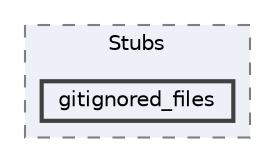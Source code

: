 digraph "app/Services/DataStubs/Stubs/gitignored_files"
{
 // LATEX_PDF_SIZE
  bgcolor="transparent";
  edge [fontname=Helvetica,fontsize=10,labelfontname=Helvetica,labelfontsize=10];
  node [fontname=Helvetica,fontsize=10,shape=box,height=0.2,width=0.4];
  compound=true
  subgraph clusterdir_60532aa41268e8b99072a079e263f07c {
    graph [ bgcolor="#edf0f7", pencolor="grey50", label="Stubs", fontname=Helvetica,fontsize=10 style="filled,dashed", URL="dir_60532aa41268e8b99072a079e263f07c.html",tooltip=""]
  dir_e19c1f5eaf71ad370aa3e46d9da4974f [label="gitignored_files", fillcolor="#edf0f7", color="grey25", style="filled,bold", URL="dir_e19c1f5eaf71ad370aa3e46d9da4974f.html",tooltip=""];
  }
}
